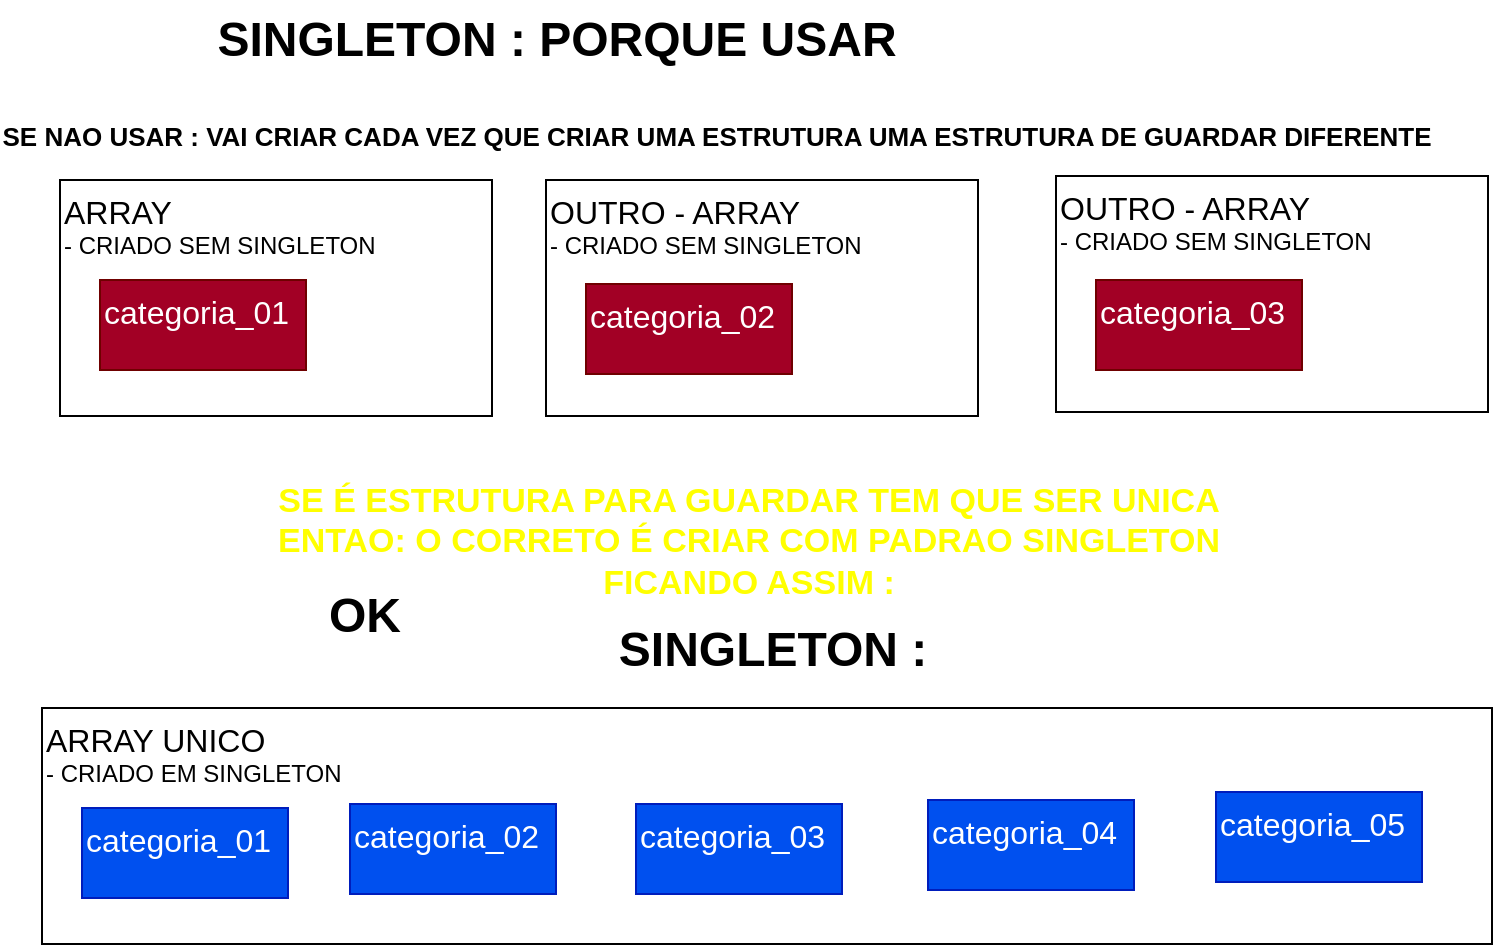 <mxfile>
    <diagram id="115kOUgr2P82bWYSrLta" name="Page-1">
        <mxGraphModel dx="955" dy="1723" grid="0" gridSize="10" guides="1" tooltips="1" connect="1" arrows="1" fold="1" page="1" pageScale="1" pageWidth="827" pageHeight="1169" math="0" shadow="0">
            <root>
                <mxCell id="0"/>
                <mxCell id="1" parent="0"/>
                <mxCell id="13" value="&lt;font style=&quot;font-size: 16px&quot;&gt;ARRAY UNICO&lt;/font&gt;&lt;br&gt;- CRIADO EM SINGLETON" style="text;html=1;strokeColor=default;fillColor=none;align=left;verticalAlign=top;whiteSpace=wrap;rounded=0;fontStyle=0" vertex="1" parent="1">
                    <mxGeometry x="68" y="-490" width="725" height="118" as="geometry"/>
                </mxCell>
                <mxCell id="9" value="&lt;font style=&quot;font-size: 16px&quot;&gt;OUTRO - ARRAY &lt;/font&gt;&lt;br&gt;- CRIADO SEM SINGLETON" style="text;html=1;strokeColor=default;fillColor=none;align=left;verticalAlign=top;whiteSpace=wrap;rounded=0;fontStyle=0" vertex="1" parent="1">
                    <mxGeometry x="575" y="-756" width="216" height="118" as="geometry"/>
                </mxCell>
                <mxCell id="2" value="&lt;font style=&quot;font-size: 16px&quot;&gt;ARRAY &lt;/font&gt;&lt;br&gt;- CRIADO SEM SINGLETON" style="text;html=1;strokeColor=default;fillColor=none;align=left;verticalAlign=top;whiteSpace=wrap;rounded=0;fontStyle=0" vertex="1" parent="1">
                    <mxGeometry x="77" y="-754" width="216" height="118" as="geometry"/>
                </mxCell>
                <mxCell id="3" value="SINGLETON : PORQUE USAR" style="text;strokeColor=none;fillColor=none;html=1;fontSize=24;fontStyle=1;verticalAlign=middle;align=center;" vertex="1" parent="1">
                    <mxGeometry x="273" y="-844" width="104" height="40" as="geometry"/>
                </mxCell>
                <mxCell id="4" value="SE NAO USAR : VAI CRIAR CADA VEZ QUE CRIAR UMA ESTRUTURA UMA ESTRUTURA DE GUARDAR DIFERENTE" style="text;strokeColor=none;fillColor=none;html=1;fontSize=13;fontStyle=1;verticalAlign=middle;align=center;" vertex="1" parent="1">
                    <mxGeometry x="353" y="-796" width="104" height="40" as="geometry"/>
                </mxCell>
                <mxCell id="5" value="&lt;span style=&quot;font-size: 16px&quot;&gt;categoria_01&lt;/span&gt;" style="text;html=1;strokeColor=#6F0000;fillColor=#a20025;align=left;verticalAlign=top;whiteSpace=wrap;rounded=0;fontStyle=0;fontColor=#ffffff;" vertex="1" parent="1">
                    <mxGeometry x="97" y="-704" width="103" height="45" as="geometry"/>
                </mxCell>
                <mxCell id="6" value="&lt;font style=&quot;font-size: 16px&quot;&gt;OUTRO - ARRAY &lt;/font&gt;&lt;br&gt;- CRIADO SEM SINGLETON" style="text;html=1;strokeColor=default;fillColor=none;align=left;verticalAlign=top;whiteSpace=wrap;rounded=0;fontStyle=0" vertex="1" parent="1">
                    <mxGeometry x="320" y="-754" width="216" height="118" as="geometry"/>
                </mxCell>
                <mxCell id="7" value="&lt;span style=&quot;font-size: 16px&quot;&gt;categoria_02&lt;/span&gt;" style="text;html=1;strokeColor=#6F0000;fillColor=#a20025;align=left;verticalAlign=top;whiteSpace=wrap;rounded=0;fontStyle=0;fontColor=#ffffff;" vertex="1" parent="1">
                    <mxGeometry x="340" y="-702" width="103" height="45" as="geometry"/>
                </mxCell>
                <mxCell id="8" value="&lt;span style=&quot;font-size: 16px&quot;&gt;categoria_03&lt;/span&gt;" style="text;html=1;strokeColor=#6F0000;fillColor=#a20025;align=left;verticalAlign=top;whiteSpace=wrap;rounded=0;fontStyle=0;fontColor=#ffffff;" vertex="1" parent="1">
                    <mxGeometry x="595" y="-704" width="103" height="45" as="geometry"/>
                </mxCell>
                <mxCell id="10" value="SE É ESTRUTURA PARA GUARDAR&amp;nbsp;TEM QUE SER UNICA&lt;br style=&quot;font-size: 17px&quot;&gt;ENTAO: O CORRETO É CRIAR COM PADRAO SINGLETON&lt;br style=&quot;font-size: 17px&quot;&gt;FICANDO ASSIM :" style="text;strokeColor=none;fillColor=none;html=1;fontSize=17;fontStyle=1;verticalAlign=middle;align=center;fontColor=#FFFF00;" vertex="1" parent="1">
                    <mxGeometry x="369" y="-593" width="104" height="40" as="geometry"/>
                </mxCell>
                <mxCell id="11" value="OK" style="text;strokeColor=none;fillColor=none;html=1;fontSize=24;fontStyle=1;verticalAlign=middle;align=center;" vertex="1" parent="1">
                    <mxGeometry x="177" y="-556" width="104" height="40" as="geometry"/>
                </mxCell>
                <mxCell id="12" value="&lt;span style=&quot;font-size: 16px&quot;&gt;categoria_01&lt;/span&gt;" style="text;html=1;strokeColor=#001DBC;fillColor=#0050ef;align=left;verticalAlign=top;whiteSpace=wrap;rounded=0;fontStyle=0;fontColor=#ffffff;" vertex="1" parent="1">
                    <mxGeometry x="88" y="-440" width="103" height="45" as="geometry"/>
                </mxCell>
                <mxCell id="15" value="&lt;span style=&quot;font-size: 16px&quot;&gt;categoria_02&lt;/span&gt;" style="text;html=1;strokeColor=#001DBC;fillColor=#0050ef;align=left;verticalAlign=top;whiteSpace=wrap;rounded=0;fontStyle=0;fontColor=#ffffff;" vertex="1" parent="1">
                    <mxGeometry x="222" y="-442" width="103" height="45" as="geometry"/>
                </mxCell>
                <mxCell id="16" value="&lt;span style=&quot;font-size: 16px&quot;&gt;categoria_04&lt;/span&gt;" style="text;html=1;strokeColor=#001DBC;fillColor=#0050ef;align=left;verticalAlign=top;whiteSpace=wrap;rounded=0;fontStyle=0;fontColor=#ffffff;" vertex="1" parent="1">
                    <mxGeometry x="511" y="-444" width="103" height="45" as="geometry"/>
                </mxCell>
                <mxCell id="17" value="&lt;span style=&quot;font-size: 16px&quot;&gt;categoria_03&lt;/span&gt;" style="text;html=1;strokeColor=#001DBC;fillColor=#0050ef;align=left;verticalAlign=top;whiteSpace=wrap;rounded=0;fontStyle=0;fontColor=#ffffff;" vertex="1" parent="1">
                    <mxGeometry x="365" y="-442" width="103" height="45" as="geometry"/>
                </mxCell>
                <mxCell id="18" value="&lt;span style=&quot;font-size: 16px&quot;&gt;categoria_05&lt;/span&gt;" style="text;html=1;strokeColor=#001DBC;fillColor=#0050ef;align=left;verticalAlign=top;whiteSpace=wrap;rounded=0;fontStyle=0;fontColor=#ffffff;" vertex="1" parent="1">
                    <mxGeometry x="655" y="-448" width="103" height="45" as="geometry"/>
                </mxCell>
                <mxCell id="19" value="SINGLETON :" style="text;strokeColor=none;fillColor=none;html=1;fontSize=24;fontStyle=1;verticalAlign=middle;align=center;" vertex="1" parent="1">
                    <mxGeometry x="381" y="-539" width="104" height="40" as="geometry"/>
                </mxCell>
            </root>
        </mxGraphModel>
    </diagram>
</mxfile>
